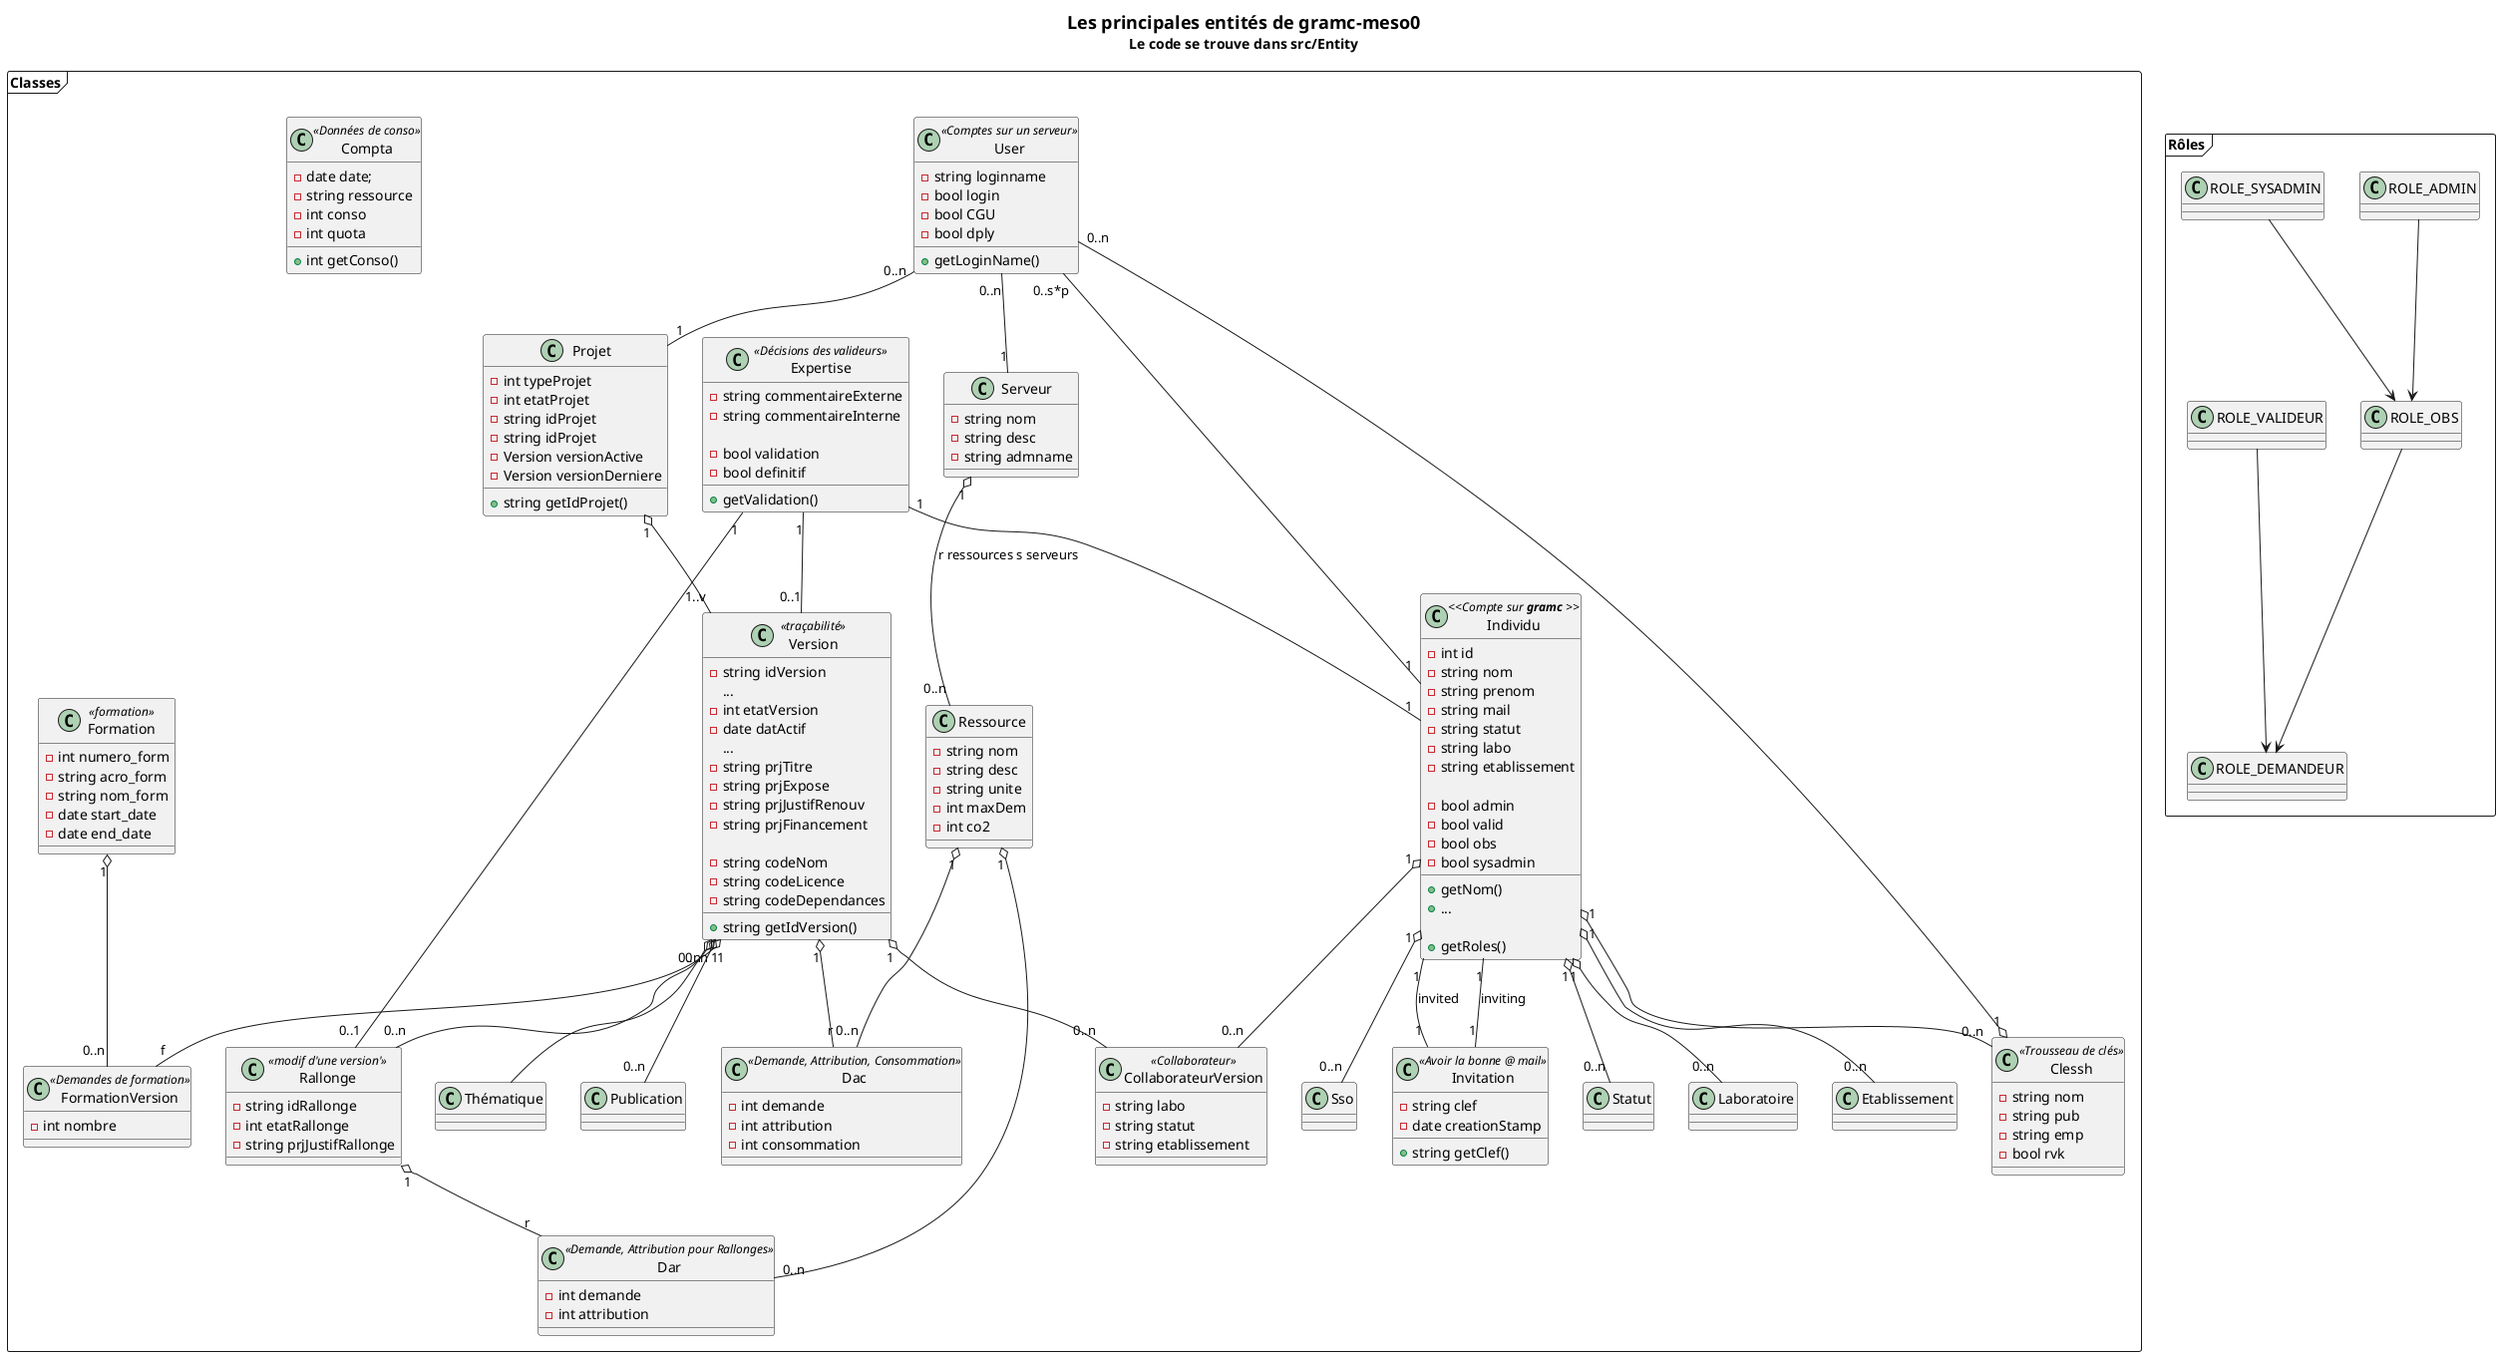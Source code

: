 @startuml

title =Les principales entités de gramc-meso0\nLe code se trouve dans src/Entity

package Classes <<Frame>> {

    together {
        class Expertise
        class Ressource
        class Dac
        class Version
        class Ressource
        class Serveur
        class User
    }
    

    class Projet {
        - int typeProjet
        - int etatProjet
        - string idProjet
        - string idProjet
        - Version versionActive
        - Version versionDerniere
        + string getIdProjet()
    }
    
    class Version <<traçabilité>> {
        - string idVersion
        ...
        - int etatVersion
        - date datActif
        ...
        - string prjTitre
        - string prjExpose
        - string prjJustifRenouv
        - string prjFinancement
        
        - string codeNom
        - string codeLicence
        - string codeDependances
        
        + string getIdVersion()
    }

    class Rallonge <<modif d'une version'>> {
        - string idRallonge
        - int etatRallonge
        - string prjJustifRallonge
    }
    
    class Individu <<Compte sur <b>gramc</b> >>{
        - int id
        - string nom
        - string prenom
        - string mail
        - string statut
        - string labo
        - string etablissement
        
        - bool admin
        - bool valid
        - bool obs
        - bool sysadmin
        
        + getNom()
        + {method} ...
    
        + getRoles()
    }
    
    class CollaborateurVersion <<Collaborateur>>{
        - string labo
        - string statut
        - string etablissement
    }

    class FormationVersion <<Demandes de formation>>{
        - int nombre
    }

    class Formation <<formation>> {
        - int numero_form
        - string acro_form
        - string nom_form
        - date start_date
        - date end_date
    }

    class Expertise <<Décisions des valideurs>> {
        - string commentaireExterne
        - string commentaireInterne
        
        - bool validation
        - bool definitif
        + getValidation()
    }

    class Clessh <<Trousseau de clés>> {
        - string nom
        - string pub
        - string emp
        - bool rvk
    }

    together {
        class Statut
        class Laboratoire
        class Etablissement
    }
    
'    note "Un compte par individu et par projet !" as N3
'    User .. N3
'    N3 .. CollaborateurVersion

    class Serveur {
        - string nom
        - string desc
        - string admname
    }
    
    class User <<Comptes sur un serveur>> {
        - string loginname
        - bool login
        - bool CGU
        - bool dply
        + getLoginName()
    }

    class Ressource {
        - string nom
        - string desc
        - string unite
        - int maxDem
        - int co2
    }

    class Dac <<Demande, Attribution, Consommation>> {
        - int demande
        - int attribution
        - int consommation
    }

    class Dar <<Demande, Attribution pour Rallonges>> {
        - int demande
        - int attribution
    }

    Projet  "1" o-- "1..v" Version
    Individu "1" o-- "0..n" CollaborateurVersion
    Individu "1" o-- "0..n" Sso
    Individu "1" o-- "0..n" Laboratoire
    Individu "1" o-- "0..n" Statut
    Individu "1" o-- "0..n" Etablissement
    Individu "1" o-- "0..n" Clessh
    
    Version "1" o-- "0..n" CollaborateurVersion
    Version "0..n" o-- Thématique
    Version "0..n" o-- "0..n" Publication
    Version "1" o-- "r" Dac
    Version "1" o-- "0..n" Rallonge
    Version "1" o-- "f" FormationVersion
    Formation "1" o-- "0..n" FormationVersion

    Rallonge "1" o-- "r"  Dar
    
    Expertise "1" -- "1" Individu
    Expertise "1" -- "0..1" Version
    Expertise "1" -- "0..1" Rallonge
    
    User "0..n" --o "1" Clessh
    User "0..n" -- "1" Serveur
    User "0..n" -- "1" Projet
    User "0..s*p" -- "1" Individu
    
    Serveur "1" o-- "0..n" Ressource: r ressources s serveurs
    Ressource "1" o-- "0..n" Dac
    Ressource "1" o-- "0..n" Dar

    class Compta <<Données de conso>>{
        - date date;
        - string ressource
        - int conso
        - int quota
        + int getConso()
    }

    class Invitation <<Avoir la bonne @ mail>> {
       - string clef
       - date creationStamp
       + string getClef()
    }

    Individu "1" -- "1" Invitation : invited
    Individu "1" -- "1" Invitation : inviting

    ' Supprimé pour alléger la figure
    ' interface UserInterface
    ' Individu --|> UserInterface
    ' Individu "2" o-- "1" Invitation
    ' class Sso <<Fede Identité>>{
    '     - string eppn
    ' }
    
}

package Rôles <<Frame>> {
ROLE_OBS --> ROLE_DEMANDEUR
ROLE_ADMIN --> ROLE_OBS
ROLE_SYSADMIN --> ROLE_OBS
ROLE_VALIDEUR --> ROLE_DEMANDEUR
}
@enduml
